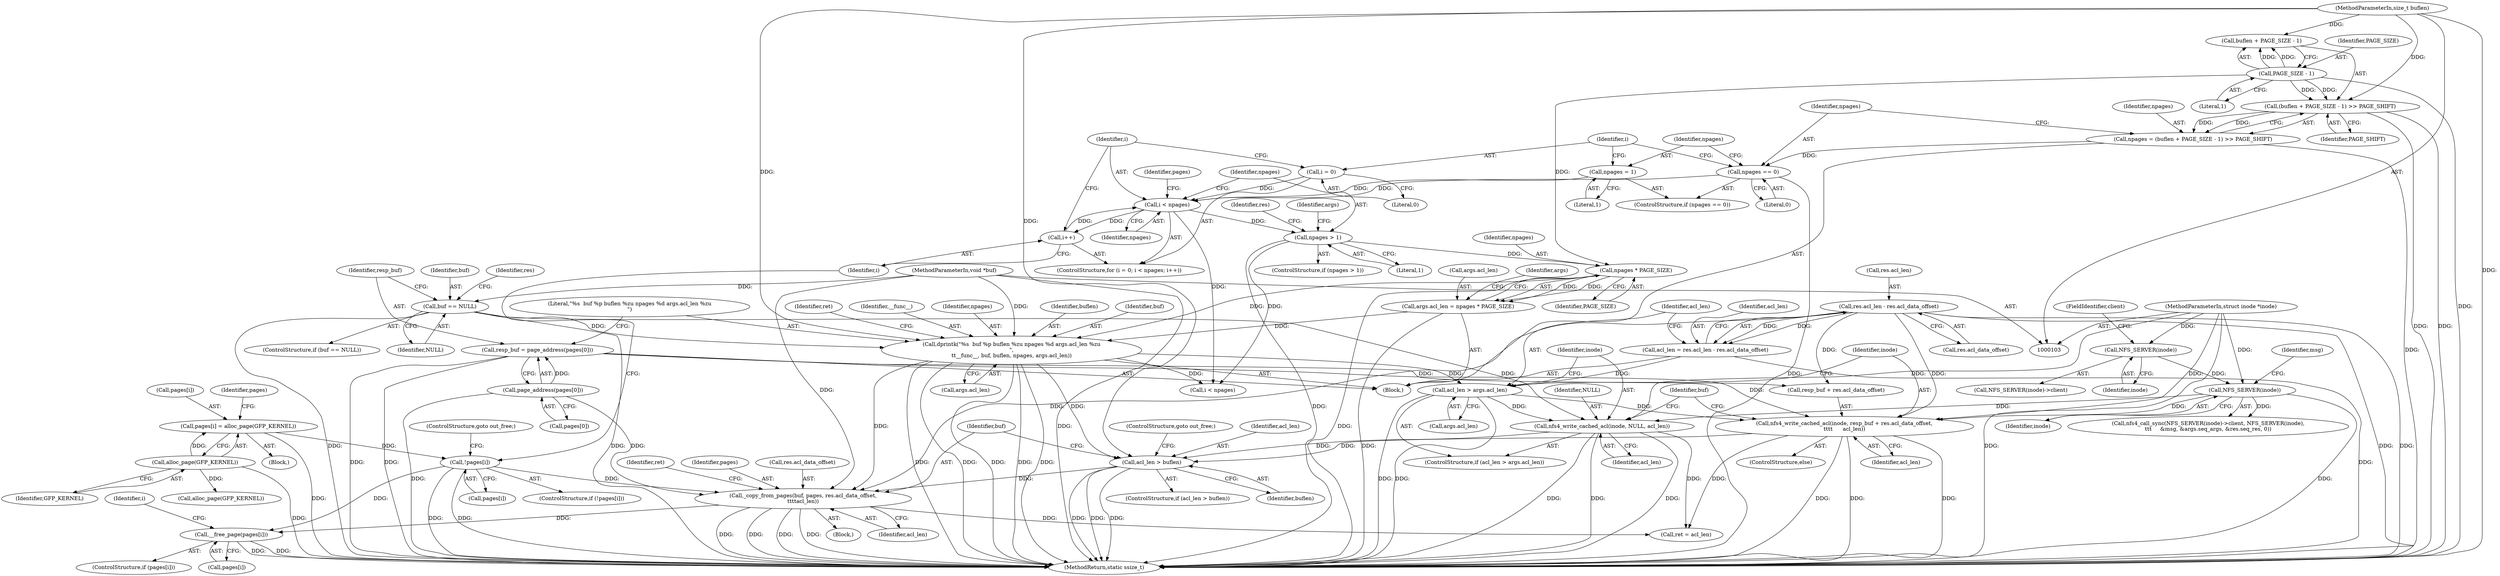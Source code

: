 digraph "0_linux_20e0fa98b751facf9a1101edaefbc19c82616a68@API" {
"1000302" [label="(Call,__free_page(pages[i]))"];
"1000278" [label="(Call,_copy_from_pages(buf, pages, res.acl_data_offset,\n\t\t\t\tacl_len))"];
"1000206" [label="(Call,dprintk(\"%s  buf %p buflen %zu npages %d args.acl_len %zu\n\",\n\t\t__func__, buf, buflen, npages, args.acl_len))"];
"1000192" [label="(Call,buf == NULL)"];
"1000105" [label="(MethodParameterIn,void *buf)"];
"1000106" [label="(MethodParameterIn,size_t buflen)"];
"1000183" [label="(Call,npages * PAGE_SIZE)"];
"1000163" [label="(Call,npages > 1)"];
"1000144" [label="(Call,i < npages)"];
"1000141" [label="(Call,i = 0)"];
"1000147" [label="(Call,i++)"];
"1000134" [label="(Call,npages == 0)"];
"1000124" [label="(Call,npages = (buflen + PAGE_SIZE - 1) >> PAGE_SHIFT)"];
"1000126" [label="(Call,(buflen + PAGE_SIZE - 1) >> PAGE_SHIFT)"];
"1000129" [label="(Call,PAGE_SIZE - 1)"];
"1000137" [label="(Call,npages = 1)"];
"1000179" [label="(Call,args.acl_len = npages * PAGE_SIZE)"];
"1000157" [label="(Call,!pages[i])"];
"1000150" [label="(Call,pages[i] = alloc_page(GFP_KERNEL))"];
"1000154" [label="(Call,alloc_page(GFP_KERNEL))"];
"1000202" [label="(Call,page_address(pages[0]))"];
"1000240" [label="(Call,res.acl_len - res.acl_data_offset)"];
"1000274" [label="(Call,acl_len > buflen)"];
"1000258" [label="(Call,nfs4_write_cached_acl(inode, resp_buf + res.acl_data_offset,\n\t\t\t\t      acl_len))"];
"1000222" [label="(Call,NFS_SERVER(inode))"];
"1000219" [label="(Call,NFS_SERVER(inode))"];
"1000104" [label="(MethodParameterIn,struct inode *inode)"];
"1000200" [label="(Call,resp_buf = page_address(pages[0]))"];
"1000248" [label="(Call,acl_len > args.acl_len)"];
"1000238" [label="(Call,acl_len = res.acl_len - res.acl_data_offset)"];
"1000253" [label="(Call,nfs4_write_cached_acl(inode, NULL, acl_len))"];
"1000161" [label="(ControlStructure,goto out_free;)"];
"1000191" [label="(ControlStructure,if (buf == NULL))"];
"1000257" [label="(ControlStructure,else)"];
"1000284" [label="(Identifier,acl_len)"];
"1000149" [label="(Block,)"];
"1000217" [label="(Call,nfs4_call_sync(NFS_SERVER(inode)->client, NFS_SERVER(inode),\n\t\t\t     &msg, &args.seq_args, &res.seq_res, 0))"];
"1000180" [label="(Call,args.acl_len)"];
"1000297" [label="(Identifier,i)"];
"1000194" [label="(Identifier,NULL)"];
"1000255" [label="(Identifier,NULL)"];
"1000316" [label="(MethodReturn,static ssize_t)"];
"1000146" [label="(Identifier,npages)"];
"1000144" [label="(Call,i < npages)"];
"1000150" [label="(Call,pages[i] = alloc_page(GFP_KERNEL))"];
"1000145" [label="(Identifier,i)"];
"1000265" [label="(Identifier,acl_len)"];
"1000248" [label="(Call,acl_len > args.acl_len)"];
"1000154" [label="(Call,alloc_page(GFP_KERNEL))"];
"1000181" [label="(Identifier,args)"];
"1000151" [label="(Call,pages[i])"];
"1000126" [label="(Call,(buflen + PAGE_SIZE - 1) >> PAGE_SHIFT)"];
"1000147" [label="(Call,i++)"];
"1000256" [label="(Identifier,acl_len)"];
"1000278" [label="(Call,_copy_from_pages(buf, pages, res.acl_data_offset,\n\t\t\t\tacl_len))"];
"1000206" [label="(Call,dprintk(\"%s  buf %p buflen %zu npages %d args.acl_len %zu\n\",\n\t\t__func__, buf, buflen, npages, args.acl_len))"];
"1000132" [label="(Identifier,PAGE_SHIFT)"];
"1000285" [label="(Call,ret = acl_len)"];
"1000133" [label="(ControlStructure,if (npages == 0))"];
"1000139" [label="(Literal,1)"];
"1000137" [label="(Call,npages = 1)"];
"1000238" [label="(Call,acl_len = res.acl_len - res.acl_data_offset)"];
"1000165" [label="(Literal,1)"];
"1000159" [label="(Identifier,pages)"];
"1000239" [label="(Identifier,acl_len)"];
"1000183" [label="(Call,npages * PAGE_SIZE)"];
"1000141" [label="(Call,i = 0)"];
"1000244" [label="(Call,res.acl_data_offset)"];
"1000258" [label="(Call,nfs4_write_cached_acl(inode, resp_buf + res.acl_data_offset,\n\t\t\t\t      acl_len))"];
"1000202" [label="(Call,page_address(pages[0]))"];
"1000193" [label="(Identifier,buf)"];
"1000216" [label="(Identifier,ret)"];
"1000219" [label="(Call,NFS_SERVER(inode))"];
"1000156" [label="(ControlStructure,if (!pages[i]))"];
"1000127" [label="(Call,buflen + PAGE_SIZE - 1)"];
"1000293" [label="(Call,i < npages)"];
"1000267" [label="(Identifier,buf)"];
"1000207" [label="(Literal,\"%s  buf %p buflen %zu npages %d args.acl_len %zu\n\")"];
"1000277" [label="(ControlStructure,goto out_free;)"];
"1000188" [label="(Identifier,args)"];
"1000124" [label="(Call,npages = (buflen + PAGE_SIZE - 1) >> PAGE_SHIFT)"];
"1000192" [label="(Call,buf == NULL)"];
"1000185" [label="(Identifier,PAGE_SIZE)"];
"1000208" [label="(Identifier,__func__)"];
"1000171" [label="(Call,alloc_page(GFP_KERNEL))"];
"1000247" [label="(ControlStructure,if (acl_len > args.acl_len))"];
"1000249" [label="(Identifier,acl_len)"];
"1000212" [label="(Call,args.acl_len)"];
"1000225" [label="(Identifier,msg)"];
"1000125" [label="(Identifier,npages)"];
"1000302" [label="(Call,__free_page(pages[i]))"];
"1000253" [label="(Call,nfs4_write_cached_acl(inode, NULL, acl_len))"];
"1000223" [label="(Identifier,inode)"];
"1000218" [label="(Call,NFS_SERVER(inode)->client)"];
"1000303" [label="(Call,pages[i])"];
"1000279" [label="(Identifier,buf)"];
"1000179" [label="(Call,args.acl_len = npages * PAGE_SIZE)"];
"1000250" [label="(Call,args.acl_len)"];
"1000280" [label="(Identifier,pages)"];
"1000241" [label="(Call,res.acl_len)"];
"1000221" [label="(FieldIdentifier,client)"];
"1000240" [label="(Call,res.acl_len - res.acl_data_offset)"];
"1000129" [label="(Call,PAGE_SIZE - 1)"];
"1000281" [label="(Call,res.acl_data_offset)"];
"1000260" [label="(Call,resp_buf + res.acl_data_offset)"];
"1000162" [label="(ControlStructure,if (npages > 1))"];
"1000211" [label="(Identifier,npages)"];
"1000184" [label="(Identifier,npages)"];
"1000148" [label="(Identifier,i)"];
"1000142" [label="(Identifier,i)"];
"1000169" [label="(Identifier,res)"];
"1000143" [label="(Literal,0)"];
"1000268" [label="(Block,)"];
"1000274" [label="(Call,acl_len > buflen)"];
"1000107" [label="(Block,)"];
"1000105" [label="(MethodParameterIn,void *buf)"];
"1000135" [label="(Identifier,npages)"];
"1000197" [label="(Identifier,res)"];
"1000164" [label="(Identifier,npages)"];
"1000138" [label="(Identifier,npages)"];
"1000210" [label="(Identifier,buflen)"];
"1000275" [label="(Identifier,acl_len)"];
"1000104" [label="(MethodParameterIn,struct inode *inode)"];
"1000155" [label="(Identifier,GFP_KERNEL)"];
"1000273" [label="(ControlStructure,if (acl_len > buflen))"];
"1000203" [label="(Call,pages[0])"];
"1000286" [label="(Identifier,ret)"];
"1000254" [label="(Identifier,inode)"];
"1000201" [label="(Identifier,resp_buf)"];
"1000163" [label="(Call,npages > 1)"];
"1000157" [label="(Call,!pages[i])"];
"1000136" [label="(Literal,0)"];
"1000220" [label="(Identifier,inode)"];
"1000158" [label="(Call,pages[i])"];
"1000298" [label="(ControlStructure,if (pages[i]))"];
"1000200" [label="(Call,resp_buf = page_address(pages[0]))"];
"1000152" [label="(Identifier,pages)"];
"1000209" [label="(Identifier,buf)"];
"1000106" [label="(MethodParameterIn,size_t buflen)"];
"1000259" [label="(Identifier,inode)"];
"1000130" [label="(Identifier,PAGE_SIZE)"];
"1000140" [label="(ControlStructure,for (i = 0; i < npages; i++))"];
"1000134" [label="(Call,npages == 0)"];
"1000276" [label="(Identifier,buflen)"];
"1000222" [label="(Call,NFS_SERVER(inode))"];
"1000131" [label="(Literal,1)"];
"1000302" -> "1000298"  [label="AST: "];
"1000302" -> "1000303"  [label="CFG: "];
"1000303" -> "1000302"  [label="AST: "];
"1000297" -> "1000302"  [label="CFG: "];
"1000302" -> "1000316"  [label="DDG: "];
"1000302" -> "1000316"  [label="DDG: "];
"1000278" -> "1000302"  [label="DDG: "];
"1000157" -> "1000302"  [label="DDG: "];
"1000278" -> "1000268"  [label="AST: "];
"1000278" -> "1000284"  [label="CFG: "];
"1000279" -> "1000278"  [label="AST: "];
"1000280" -> "1000278"  [label="AST: "];
"1000281" -> "1000278"  [label="AST: "];
"1000284" -> "1000278"  [label="AST: "];
"1000286" -> "1000278"  [label="CFG: "];
"1000278" -> "1000316"  [label="DDG: "];
"1000278" -> "1000316"  [label="DDG: "];
"1000278" -> "1000316"  [label="DDG: "];
"1000278" -> "1000316"  [label="DDG: "];
"1000206" -> "1000278"  [label="DDG: "];
"1000105" -> "1000278"  [label="DDG: "];
"1000157" -> "1000278"  [label="DDG: "];
"1000202" -> "1000278"  [label="DDG: "];
"1000240" -> "1000278"  [label="DDG: "];
"1000274" -> "1000278"  [label="DDG: "];
"1000278" -> "1000285"  [label="DDG: "];
"1000206" -> "1000107"  [label="AST: "];
"1000206" -> "1000212"  [label="CFG: "];
"1000207" -> "1000206"  [label="AST: "];
"1000208" -> "1000206"  [label="AST: "];
"1000209" -> "1000206"  [label="AST: "];
"1000210" -> "1000206"  [label="AST: "];
"1000211" -> "1000206"  [label="AST: "];
"1000212" -> "1000206"  [label="AST: "];
"1000216" -> "1000206"  [label="CFG: "];
"1000206" -> "1000316"  [label="DDG: "];
"1000206" -> "1000316"  [label="DDG: "];
"1000206" -> "1000316"  [label="DDG: "];
"1000206" -> "1000316"  [label="DDG: "];
"1000206" -> "1000316"  [label="DDG: "];
"1000192" -> "1000206"  [label="DDG: "];
"1000105" -> "1000206"  [label="DDG: "];
"1000106" -> "1000206"  [label="DDG: "];
"1000183" -> "1000206"  [label="DDG: "];
"1000179" -> "1000206"  [label="DDG: "];
"1000206" -> "1000248"  [label="DDG: "];
"1000206" -> "1000274"  [label="DDG: "];
"1000206" -> "1000293"  [label="DDG: "];
"1000192" -> "1000191"  [label="AST: "];
"1000192" -> "1000194"  [label="CFG: "];
"1000193" -> "1000192"  [label="AST: "];
"1000194" -> "1000192"  [label="AST: "];
"1000197" -> "1000192"  [label="CFG: "];
"1000201" -> "1000192"  [label="CFG: "];
"1000192" -> "1000316"  [label="DDG: "];
"1000192" -> "1000316"  [label="DDG: "];
"1000105" -> "1000192"  [label="DDG: "];
"1000192" -> "1000253"  [label="DDG: "];
"1000105" -> "1000103"  [label="AST: "];
"1000105" -> "1000316"  [label="DDG: "];
"1000106" -> "1000103"  [label="AST: "];
"1000106" -> "1000316"  [label="DDG: "];
"1000106" -> "1000126"  [label="DDG: "];
"1000106" -> "1000127"  [label="DDG: "];
"1000106" -> "1000274"  [label="DDG: "];
"1000183" -> "1000179"  [label="AST: "];
"1000183" -> "1000185"  [label="CFG: "];
"1000184" -> "1000183"  [label="AST: "];
"1000185" -> "1000183"  [label="AST: "];
"1000179" -> "1000183"  [label="CFG: "];
"1000183" -> "1000316"  [label="DDG: "];
"1000183" -> "1000179"  [label="DDG: "];
"1000183" -> "1000179"  [label="DDG: "];
"1000163" -> "1000183"  [label="DDG: "];
"1000129" -> "1000183"  [label="DDG: "];
"1000163" -> "1000162"  [label="AST: "];
"1000163" -> "1000165"  [label="CFG: "];
"1000164" -> "1000163"  [label="AST: "];
"1000165" -> "1000163"  [label="AST: "];
"1000169" -> "1000163"  [label="CFG: "];
"1000181" -> "1000163"  [label="CFG: "];
"1000163" -> "1000316"  [label="DDG: "];
"1000144" -> "1000163"  [label="DDG: "];
"1000163" -> "1000293"  [label="DDG: "];
"1000144" -> "1000140"  [label="AST: "];
"1000144" -> "1000146"  [label="CFG: "];
"1000145" -> "1000144"  [label="AST: "];
"1000146" -> "1000144"  [label="AST: "];
"1000152" -> "1000144"  [label="CFG: "];
"1000164" -> "1000144"  [label="CFG: "];
"1000141" -> "1000144"  [label="DDG: "];
"1000147" -> "1000144"  [label="DDG: "];
"1000134" -> "1000144"  [label="DDG: "];
"1000137" -> "1000144"  [label="DDG: "];
"1000144" -> "1000147"  [label="DDG: "];
"1000144" -> "1000293"  [label="DDG: "];
"1000141" -> "1000140"  [label="AST: "];
"1000141" -> "1000143"  [label="CFG: "];
"1000142" -> "1000141"  [label="AST: "];
"1000143" -> "1000141"  [label="AST: "];
"1000145" -> "1000141"  [label="CFG: "];
"1000147" -> "1000140"  [label="AST: "];
"1000147" -> "1000148"  [label="CFG: "];
"1000148" -> "1000147"  [label="AST: "];
"1000145" -> "1000147"  [label="CFG: "];
"1000134" -> "1000133"  [label="AST: "];
"1000134" -> "1000136"  [label="CFG: "];
"1000135" -> "1000134"  [label="AST: "];
"1000136" -> "1000134"  [label="AST: "];
"1000138" -> "1000134"  [label="CFG: "];
"1000142" -> "1000134"  [label="CFG: "];
"1000134" -> "1000316"  [label="DDG: "];
"1000124" -> "1000134"  [label="DDG: "];
"1000124" -> "1000107"  [label="AST: "];
"1000124" -> "1000126"  [label="CFG: "];
"1000125" -> "1000124"  [label="AST: "];
"1000126" -> "1000124"  [label="AST: "];
"1000135" -> "1000124"  [label="CFG: "];
"1000124" -> "1000316"  [label="DDG: "];
"1000126" -> "1000124"  [label="DDG: "];
"1000126" -> "1000124"  [label="DDG: "];
"1000126" -> "1000132"  [label="CFG: "];
"1000127" -> "1000126"  [label="AST: "];
"1000132" -> "1000126"  [label="AST: "];
"1000126" -> "1000316"  [label="DDG: "];
"1000126" -> "1000316"  [label="DDG: "];
"1000129" -> "1000126"  [label="DDG: "];
"1000129" -> "1000126"  [label="DDG: "];
"1000129" -> "1000127"  [label="AST: "];
"1000129" -> "1000131"  [label="CFG: "];
"1000130" -> "1000129"  [label="AST: "];
"1000131" -> "1000129"  [label="AST: "];
"1000127" -> "1000129"  [label="CFG: "];
"1000129" -> "1000316"  [label="DDG: "];
"1000129" -> "1000127"  [label="DDG: "];
"1000129" -> "1000127"  [label="DDG: "];
"1000137" -> "1000133"  [label="AST: "];
"1000137" -> "1000139"  [label="CFG: "];
"1000138" -> "1000137"  [label="AST: "];
"1000139" -> "1000137"  [label="AST: "];
"1000142" -> "1000137"  [label="CFG: "];
"1000179" -> "1000107"  [label="AST: "];
"1000180" -> "1000179"  [label="AST: "];
"1000188" -> "1000179"  [label="CFG: "];
"1000179" -> "1000316"  [label="DDG: "];
"1000157" -> "1000156"  [label="AST: "];
"1000157" -> "1000158"  [label="CFG: "];
"1000158" -> "1000157"  [label="AST: "];
"1000161" -> "1000157"  [label="CFG: "];
"1000148" -> "1000157"  [label="CFG: "];
"1000157" -> "1000316"  [label="DDG: "];
"1000157" -> "1000316"  [label="DDG: "];
"1000150" -> "1000157"  [label="DDG: "];
"1000150" -> "1000149"  [label="AST: "];
"1000150" -> "1000154"  [label="CFG: "];
"1000151" -> "1000150"  [label="AST: "];
"1000154" -> "1000150"  [label="AST: "];
"1000159" -> "1000150"  [label="CFG: "];
"1000150" -> "1000316"  [label="DDG: "];
"1000154" -> "1000150"  [label="DDG: "];
"1000154" -> "1000155"  [label="CFG: "];
"1000155" -> "1000154"  [label="AST: "];
"1000154" -> "1000316"  [label="DDG: "];
"1000154" -> "1000171"  [label="DDG: "];
"1000202" -> "1000200"  [label="AST: "];
"1000202" -> "1000203"  [label="CFG: "];
"1000203" -> "1000202"  [label="AST: "];
"1000200" -> "1000202"  [label="CFG: "];
"1000202" -> "1000316"  [label="DDG: "];
"1000202" -> "1000200"  [label="DDG: "];
"1000240" -> "1000238"  [label="AST: "];
"1000240" -> "1000244"  [label="CFG: "];
"1000241" -> "1000240"  [label="AST: "];
"1000244" -> "1000240"  [label="AST: "];
"1000238" -> "1000240"  [label="CFG: "];
"1000240" -> "1000316"  [label="DDG: "];
"1000240" -> "1000316"  [label="DDG: "];
"1000240" -> "1000238"  [label="DDG: "];
"1000240" -> "1000238"  [label="DDG: "];
"1000240" -> "1000258"  [label="DDG: "];
"1000240" -> "1000260"  [label="DDG: "];
"1000274" -> "1000273"  [label="AST: "];
"1000274" -> "1000276"  [label="CFG: "];
"1000275" -> "1000274"  [label="AST: "];
"1000276" -> "1000274"  [label="AST: "];
"1000277" -> "1000274"  [label="CFG: "];
"1000279" -> "1000274"  [label="CFG: "];
"1000274" -> "1000316"  [label="DDG: "];
"1000274" -> "1000316"  [label="DDG: "];
"1000274" -> "1000316"  [label="DDG: "];
"1000258" -> "1000274"  [label="DDG: "];
"1000253" -> "1000274"  [label="DDG: "];
"1000258" -> "1000257"  [label="AST: "];
"1000258" -> "1000265"  [label="CFG: "];
"1000259" -> "1000258"  [label="AST: "];
"1000260" -> "1000258"  [label="AST: "];
"1000265" -> "1000258"  [label="AST: "];
"1000267" -> "1000258"  [label="CFG: "];
"1000258" -> "1000316"  [label="DDG: "];
"1000258" -> "1000316"  [label="DDG: "];
"1000258" -> "1000316"  [label="DDG: "];
"1000222" -> "1000258"  [label="DDG: "];
"1000104" -> "1000258"  [label="DDG: "];
"1000200" -> "1000258"  [label="DDG: "];
"1000248" -> "1000258"  [label="DDG: "];
"1000258" -> "1000285"  [label="DDG: "];
"1000222" -> "1000217"  [label="AST: "];
"1000222" -> "1000223"  [label="CFG: "];
"1000223" -> "1000222"  [label="AST: "];
"1000225" -> "1000222"  [label="CFG: "];
"1000222" -> "1000316"  [label="DDG: "];
"1000222" -> "1000217"  [label="DDG: "];
"1000219" -> "1000222"  [label="DDG: "];
"1000104" -> "1000222"  [label="DDG: "];
"1000222" -> "1000253"  [label="DDG: "];
"1000219" -> "1000218"  [label="AST: "];
"1000219" -> "1000220"  [label="CFG: "];
"1000220" -> "1000219"  [label="AST: "];
"1000221" -> "1000219"  [label="CFG: "];
"1000104" -> "1000219"  [label="DDG: "];
"1000104" -> "1000103"  [label="AST: "];
"1000104" -> "1000316"  [label="DDG: "];
"1000104" -> "1000253"  [label="DDG: "];
"1000200" -> "1000107"  [label="AST: "];
"1000201" -> "1000200"  [label="AST: "];
"1000207" -> "1000200"  [label="CFG: "];
"1000200" -> "1000316"  [label="DDG: "];
"1000200" -> "1000316"  [label="DDG: "];
"1000200" -> "1000260"  [label="DDG: "];
"1000248" -> "1000247"  [label="AST: "];
"1000248" -> "1000250"  [label="CFG: "];
"1000249" -> "1000248"  [label="AST: "];
"1000250" -> "1000248"  [label="AST: "];
"1000254" -> "1000248"  [label="CFG: "];
"1000259" -> "1000248"  [label="CFG: "];
"1000248" -> "1000316"  [label="DDG: "];
"1000248" -> "1000316"  [label="DDG: "];
"1000238" -> "1000248"  [label="DDG: "];
"1000248" -> "1000253"  [label="DDG: "];
"1000238" -> "1000107"  [label="AST: "];
"1000239" -> "1000238"  [label="AST: "];
"1000249" -> "1000238"  [label="CFG: "];
"1000238" -> "1000316"  [label="DDG: "];
"1000253" -> "1000247"  [label="AST: "];
"1000253" -> "1000256"  [label="CFG: "];
"1000254" -> "1000253"  [label="AST: "];
"1000255" -> "1000253"  [label="AST: "];
"1000256" -> "1000253"  [label="AST: "];
"1000267" -> "1000253"  [label="CFG: "];
"1000253" -> "1000316"  [label="DDG: "];
"1000253" -> "1000316"  [label="DDG: "];
"1000253" -> "1000316"  [label="DDG: "];
"1000253" -> "1000285"  [label="DDG: "];
}
